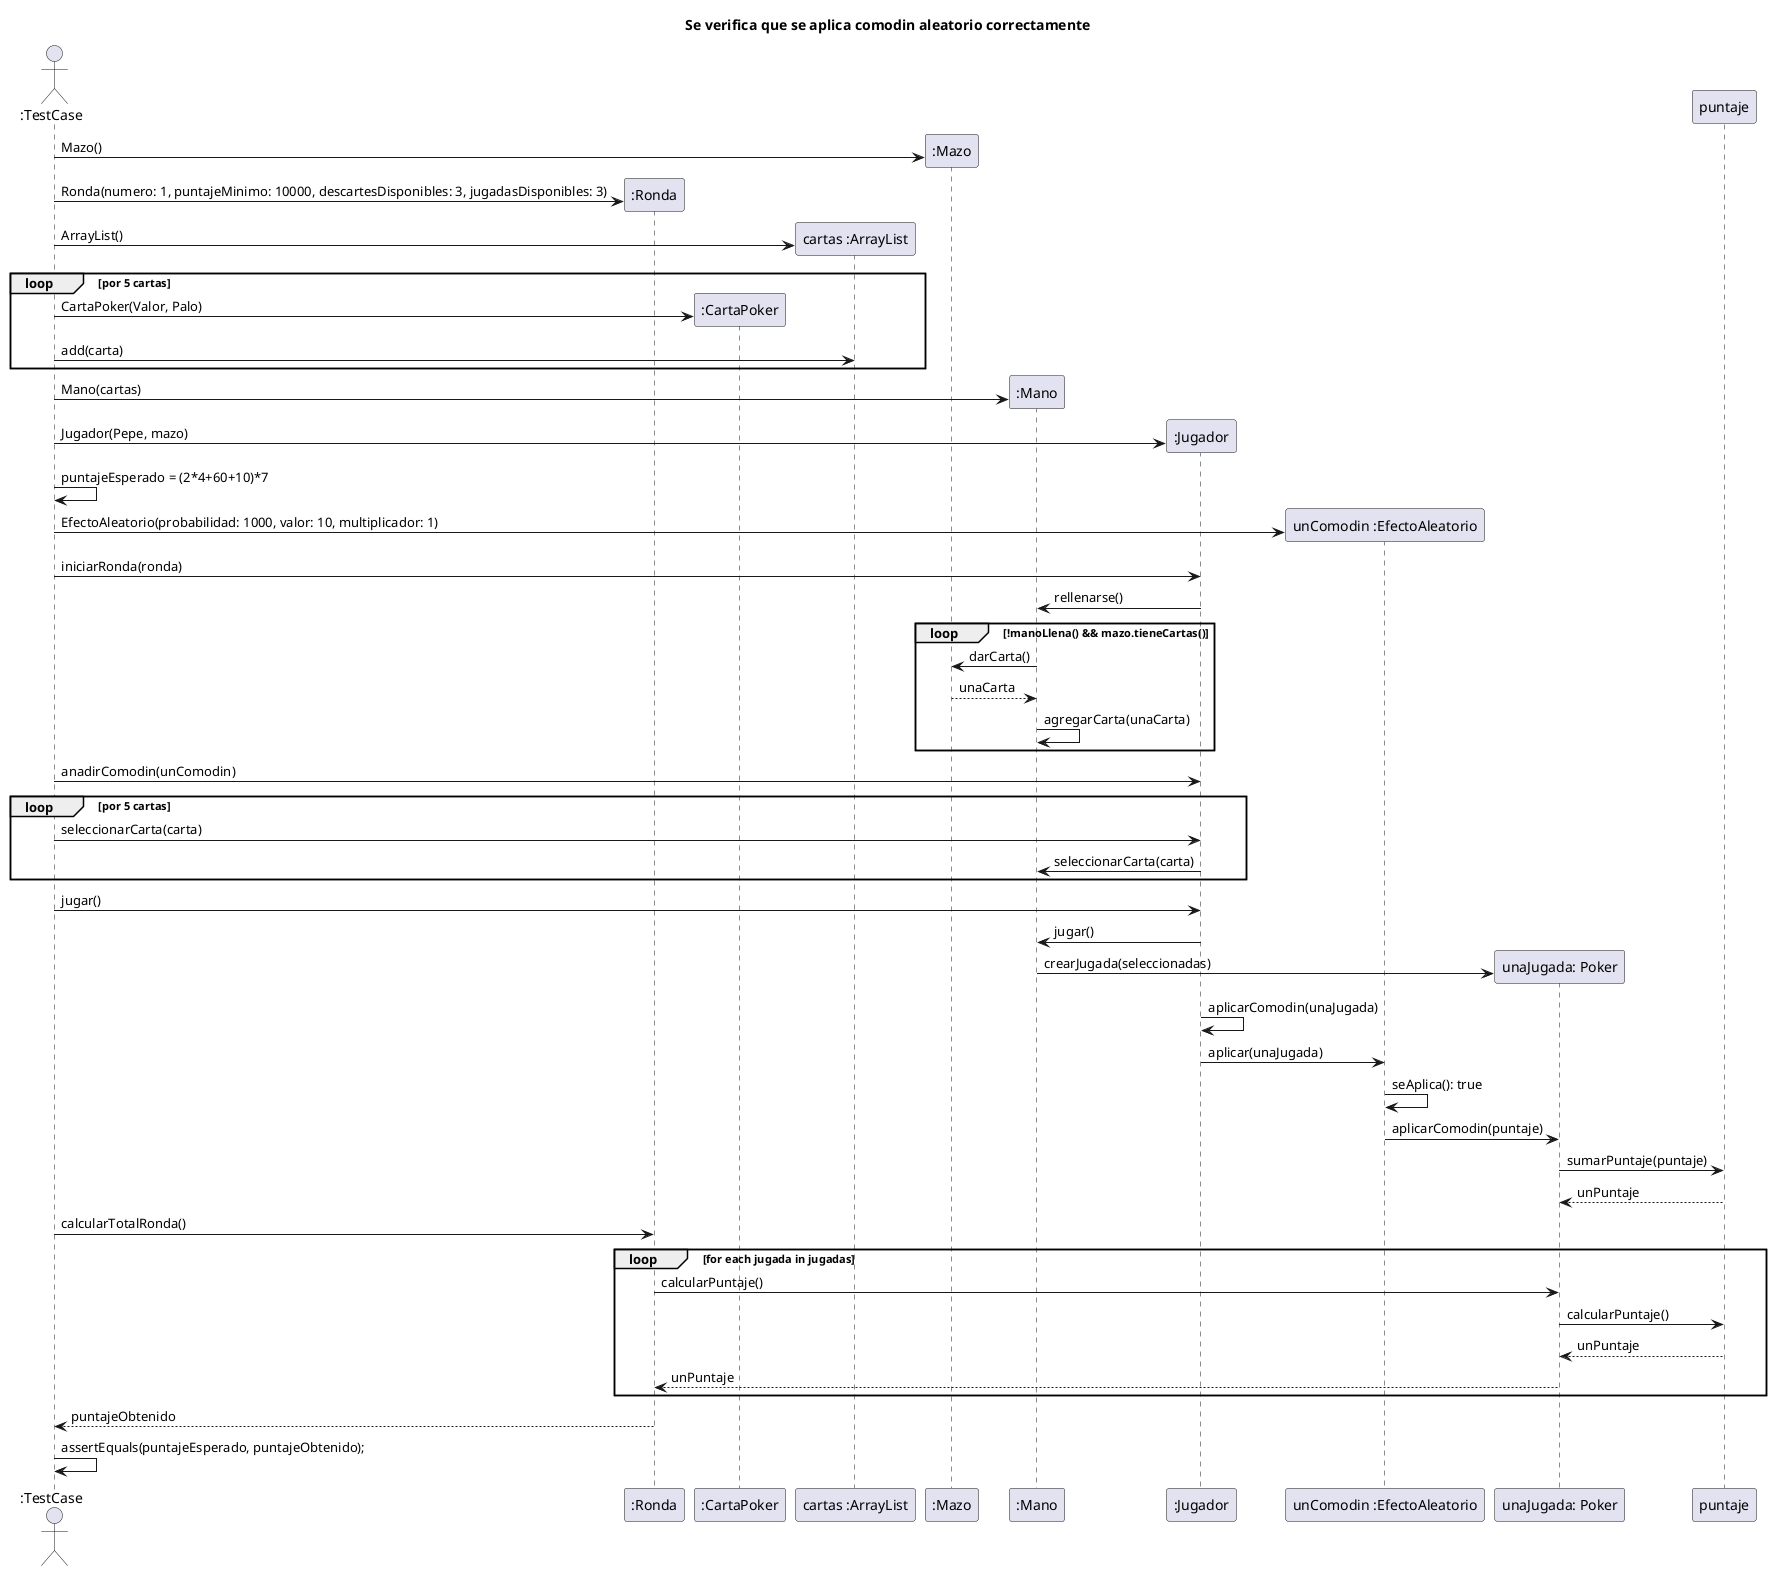 @startuml
'https://plantuml.com/sequence-diagram

title Se verifica que se aplica comodin aleatorio correctamente

actor ":TestCase" as user
participant ":Ronda" as ronda
participant ":CartaPoker" as carta
participant "cartas :ArrayList" as lista
participant ":Mazo" as mazo
participant ":Mano" as mano
participant ":Jugador" as jugador
participant "unComodin :EfectoAleatorio" as comodin
participant "unaJugada: Poker" as jugada

user -> mazo**: Mazo()
user -> ronda**: Ronda(numero: 1, puntajeMinimo: 10000, descartesDisponibles: 3, jugadasDisponibles: 3)
user -> lista**: ArrayList()

loop por 5 cartas
user -> carta**: CartaPoker(Valor, Palo)
user -> lista: add(carta)
end

user -> mano**: Mano(cartas)

user -> jugador**: Jugador(Pepe, mazo)

user -> user: puntajeEsperado = (2*4+60+10)*7

user -> comodin**: EfectoAleatorio(probabilidad: 1000, valor: 10, multiplicador: 1)

user -> jugador: iniciarRonda(ronda)
    jugador -> mano: rellenarse()
        loop !manoLlena() && mazo.tieneCartas()
            mano -> mazo: darCarta()
            mazo --> mano: unaCarta
            mano -> mano: agregarCarta(unaCarta)
        end

user -> jugador: anadirComodin(unComodin)

loop por 5 cartas
user -> jugador: seleccionarCarta(carta)
jugador -> mano: seleccionarCarta(carta)
end

user -> jugador: jugar()
    jugador -> mano: jugar()
    mano -> jugada**: crearJugada(seleccionadas)
    jugador -> jugador: aplicarComodin(unaJugada)
    jugador -> comodin: aplicar(unaJugada)
    comodin -> comodin: seAplica(): true
    comodin -> jugada: aplicarComodin(puntaje)
    jugada -> puntaje: sumarPuntaje(puntaje)
    puntaje --> jugada: unPuntaje

user -> ronda: calcularTotalRonda()
loop for each jugada in jugadas
    ronda -> jugada: calcularPuntaje()
        jugada -> puntaje: calcularPuntaje()
        puntaje --> jugada: unPuntaje
    jugada --> ronda: unPuntaje
end
ronda --> user: puntajeObtenido

user -> user: assertEquals(puntajeEsperado, puntajeObtenido);

@enduml